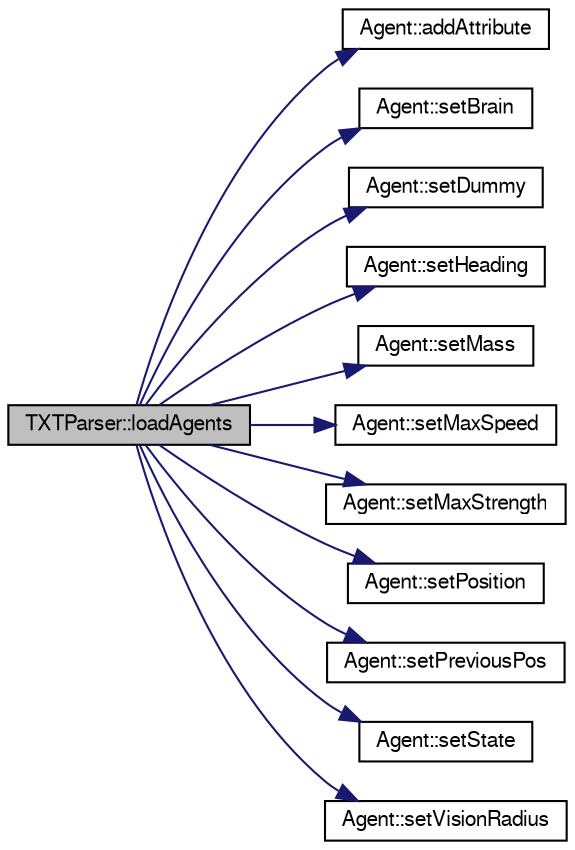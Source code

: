 digraph "TXTParser::loadAgents"
{
  edge [fontname="FreeSans",fontsize="10",labelfontname="FreeSans",labelfontsize="10"];
  node [fontname="FreeSans",fontsize="10",shape=record];
  rankdir="LR";
  Node1 [label="TXTParser::loadAgents",height=0.2,width=0.4,color="black", fillcolor="grey75", style="filled" fontcolor="black"];
  Node1 -> Node2 [color="midnightblue",fontsize="10",style="solid",fontname="FreeSans"];
  Node2 [label="Agent::addAttribute",height=0.2,width=0.4,color="black", fillcolor="white", style="filled",URL="$class_agent.html#ad8644314536c784dafb42c89dd9d2eb6"];
  Node1 -> Node3 [color="midnightblue",fontsize="10",style="solid",fontname="FreeSans"];
  Node3 [label="Agent::setBrain",height=0.2,width=0.4,color="black", fillcolor="white", style="filled",URL="$class_agent.html#a5cc6bd9a0a56789cffc7b37ebd6d985c"];
  Node1 -> Node4 [color="midnightblue",fontsize="10",style="solid",fontname="FreeSans"];
  Node4 [label="Agent::setDummy",height=0.2,width=0.4,color="black", fillcolor="white", style="filled",URL="$class_agent.html#a0fd788ef6611e653e6ea866d5f4925c4"];
  Node1 -> Node5 [color="midnightblue",fontsize="10",style="solid",fontname="FreeSans"];
  Node5 [label="Agent::setHeading",height=0.2,width=0.4,color="black", fillcolor="white", style="filled",URL="$class_agent.html#acbd1646da465bdc2d3cc75be97eeeb5b"];
  Node1 -> Node6 [color="midnightblue",fontsize="10",style="solid",fontname="FreeSans"];
  Node6 [label="Agent::setMass",height=0.2,width=0.4,color="black", fillcolor="white", style="filled",URL="$class_agent.html#a466e0dc7b932e233358c2b472b876460"];
  Node1 -> Node7 [color="midnightblue",fontsize="10",style="solid",fontname="FreeSans"];
  Node7 [label="Agent::setMaxSpeed",height=0.2,width=0.4,color="black", fillcolor="white", style="filled",URL="$class_agent.html#ac18b0ba696257bcb79dedf825cb3e38f"];
  Node1 -> Node8 [color="midnightblue",fontsize="10",style="solid",fontname="FreeSans"];
  Node8 [label="Agent::setMaxStrength",height=0.2,width=0.4,color="black", fillcolor="white", style="filled",URL="$class_agent.html#a41b8a1665c6adeebcee51921ae79c616"];
  Node1 -> Node9 [color="midnightblue",fontsize="10",style="solid",fontname="FreeSans"];
  Node9 [label="Agent::setPosition",height=0.2,width=0.4,color="black", fillcolor="white", style="filled",URL="$class_agent.html#a178323b7ee20be61d8e607294632427e"];
  Node1 -> Node10 [color="midnightblue",fontsize="10",style="solid",fontname="FreeSans"];
  Node10 [label="Agent::setPreviousPos",height=0.2,width=0.4,color="black", fillcolor="white", style="filled",URL="$class_agent.html#a73b6cf0e6642c337d1b09152f1fbcf1a"];
  Node1 -> Node11 [color="midnightblue",fontsize="10",style="solid",fontname="FreeSans"];
  Node11 [label="Agent::setState",height=0.2,width=0.4,color="black", fillcolor="white", style="filled",URL="$class_agent.html#a915dd50557a7d7a3bbbd796f48a4b927"];
  Node1 -> Node12 [color="midnightblue",fontsize="10",style="solid",fontname="FreeSans"];
  Node12 [label="Agent::setVisionRadius",height=0.2,width=0.4,color="black", fillcolor="white", style="filled",URL="$class_agent.html#a50a6d81200f9f98389441f41fe662d33"];
}
